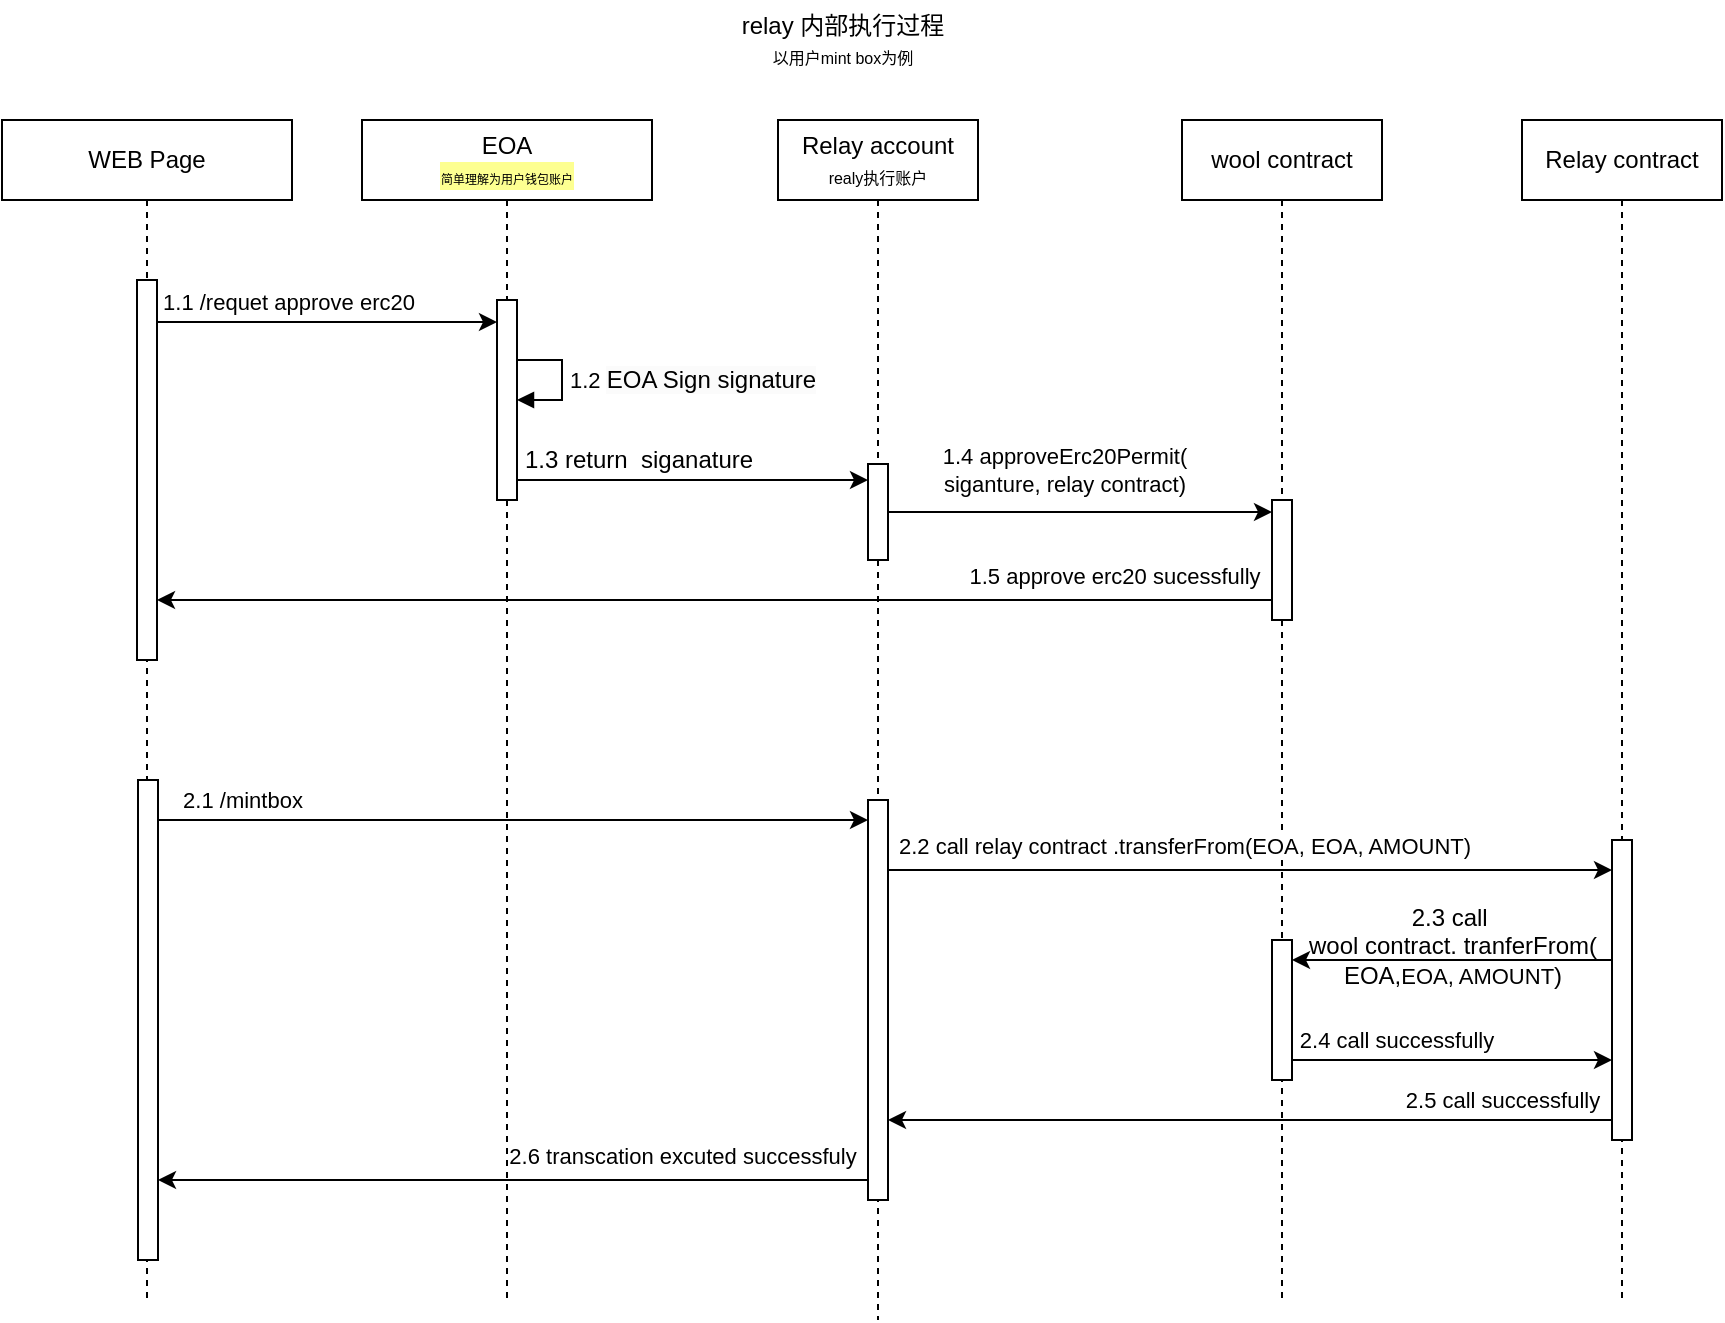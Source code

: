 <mxfile version="24.4.4" type="github">
  <diagram name="Page-1" id="-Ef7fVMwwg34oY_xVLL2">
    <mxGraphModel dx="1632" dy="437" grid="1" gridSize="10" guides="1" tooltips="1" connect="1" arrows="1" fold="1" page="1" pageScale="1" pageWidth="827" pageHeight="1169" math="0" shadow="0">
      <root>
        <mxCell id="0" />
        <mxCell id="1" parent="0" />
        <mxCell id="iS-BzEnSy-cz8t3YpHVA-1" value="EOA&lt;div&gt;&lt;font style=&quot;&quot;&gt;&lt;span style=&quot;background-color: rgba(250, 255, 10, 0.447); cursor: pointer;&quot; class=&quot;monica-mark monica-mark-ecf90c43-6ed8-4aec-8ac5-4817ee16226f&quot; data-id=&quot;ecf90c43-6ed8-4aec-8ac5-4817ee16226f&quot;&gt;&lt;font style=&quot;font-size: 6px;&quot;&gt;简单理解为用户钱包账户&lt;/font&gt;&lt;/span&gt;&lt;/font&gt;&lt;/div&gt;" style="shape=umlLifeline;perimeter=lifelinePerimeter;whiteSpace=wrap;html=1;container=1;dropTarget=0;collapsible=0;recursiveResize=0;outlineConnect=0;portConstraint=eastwest;newEdgeStyle={&quot;curved&quot;:0,&quot;rounded&quot;:0};" vertex="1" parent="1">
          <mxGeometry x="60" y="70" width="145" height="590" as="geometry" />
        </mxCell>
        <mxCell id="iS-BzEnSy-cz8t3YpHVA-5" value="" style="html=1;points=[[0,0,0,0,5],[0,1,0,0,-5],[1,0,0,0,5],[1,1,0,0,-5]];perimeter=orthogonalPerimeter;outlineConnect=0;targetShapes=umlLifeline;portConstraint=eastwest;newEdgeStyle={&quot;curved&quot;:0,&quot;rounded&quot;:0};" vertex="1" parent="iS-BzEnSy-cz8t3YpHVA-1">
          <mxGeometry x="67.5" y="90" width="10" height="100" as="geometry" />
        </mxCell>
        <mxCell id="iS-BzEnSy-cz8t3YpHVA-19" value="1.2&amp;nbsp;&lt;span style=&quot;font-size: 12px; text-align: center; background-color: rgb(251, 251, 251);&quot;&gt;EOA Sign signature&lt;/span&gt;" style="html=1;align=left;spacingLeft=2;endArrow=block;rounded=0;edgeStyle=orthogonalEdgeStyle;curved=0;rounded=0;" edge="1" parent="iS-BzEnSy-cz8t3YpHVA-1">
          <mxGeometry relative="1" as="geometry">
            <mxPoint x="77.5" y="120" as="sourcePoint" />
            <Array as="points">
              <mxPoint x="100" y="120" />
              <mxPoint x="100" y="140" />
            </Array>
            <mxPoint x="77.5" y="140" as="targetPoint" />
          </mxGeometry>
        </mxCell>
        <mxCell id="iS-BzEnSy-cz8t3YpHVA-2" value="Relay account&lt;div&gt;&lt;font style=&quot;font-size: 8px;&quot;&gt;realy执行账户&lt;/font&gt;&lt;/div&gt;" style="shape=umlLifeline;perimeter=lifelinePerimeter;whiteSpace=wrap;html=1;container=1;dropTarget=0;collapsible=0;recursiveResize=0;outlineConnect=0;portConstraint=eastwest;newEdgeStyle={&quot;curved&quot;:0,&quot;rounded&quot;:0};" vertex="1" parent="1">
          <mxGeometry x="268" y="70" width="100" height="600" as="geometry" />
        </mxCell>
        <mxCell id="iS-BzEnSy-cz8t3YpHVA-18" value="" style="html=1;points=[[0,0,0,0,5],[0,1,0,0,-5],[1,0,0,0,5],[1,1,0,0,-5]];perimeter=orthogonalPerimeter;outlineConnect=0;targetShapes=umlLifeline;portConstraint=eastwest;newEdgeStyle={&quot;curved&quot;:0,&quot;rounded&quot;:0};" vertex="1" parent="iS-BzEnSy-cz8t3YpHVA-2">
          <mxGeometry x="45" y="172" width="10" height="48" as="geometry" />
        </mxCell>
        <mxCell id="iS-BzEnSy-cz8t3YpHVA-28" value="" style="html=1;points=[[0,0,0,0,5],[0,1,0,0,-5],[1,0,0,0,5],[1,1,0,0,-5]];perimeter=orthogonalPerimeter;outlineConnect=0;targetShapes=umlLifeline;portConstraint=eastwest;newEdgeStyle={&quot;curved&quot;:0,&quot;rounded&quot;:0};" vertex="1" parent="iS-BzEnSy-cz8t3YpHVA-2">
          <mxGeometry x="45" y="340" width="10" height="200" as="geometry" />
        </mxCell>
        <mxCell id="iS-BzEnSy-cz8t3YpHVA-3" value="Relay contract" style="shape=umlLifeline;perimeter=lifelinePerimeter;whiteSpace=wrap;html=1;container=1;dropTarget=0;collapsible=0;recursiveResize=0;outlineConnect=0;portConstraint=eastwest;newEdgeStyle={&quot;curved&quot;:0,&quot;rounded&quot;:0};" vertex="1" parent="1">
          <mxGeometry x="640" y="70" width="100" height="590" as="geometry" />
        </mxCell>
        <mxCell id="iS-BzEnSy-cz8t3YpHVA-31" value="" style="html=1;points=[[0,0,0,0,5],[0,1,0,0,-5],[1,0,0,0,5],[1,1,0,0,-5]];perimeter=orthogonalPerimeter;outlineConnect=0;targetShapes=umlLifeline;portConstraint=eastwest;newEdgeStyle={&quot;curved&quot;:0,&quot;rounded&quot;:0};" vertex="1" parent="iS-BzEnSy-cz8t3YpHVA-3">
          <mxGeometry x="45" y="360" width="10" height="150" as="geometry" />
        </mxCell>
        <mxCell id="iS-BzEnSy-cz8t3YpHVA-4" value="wool contract" style="shape=umlLifeline;perimeter=lifelinePerimeter;whiteSpace=wrap;html=1;container=1;dropTarget=0;collapsible=0;recursiveResize=0;outlineConnect=0;portConstraint=eastwest;newEdgeStyle={&quot;curved&quot;:0,&quot;rounded&quot;:0};" vertex="1" parent="1">
          <mxGeometry x="470" y="70" width="100" height="590" as="geometry" />
        </mxCell>
        <mxCell id="iS-BzEnSy-cz8t3YpHVA-8" value="" style="html=1;points=[[0,0,0,0,5],[0,1,0,0,-5],[1,0,0,0,5],[1,1,0,0,-5]];perimeter=orthogonalPerimeter;outlineConnect=0;targetShapes=umlLifeline;portConstraint=eastwest;newEdgeStyle={&quot;curved&quot;:0,&quot;rounded&quot;:0};" vertex="1" parent="iS-BzEnSy-cz8t3YpHVA-4">
          <mxGeometry x="45" y="190" width="10" height="60" as="geometry" />
        </mxCell>
        <mxCell id="iS-BzEnSy-cz8t3YpHVA-34" value="" style="html=1;points=[[0,0,0,0,5],[0,1,0,0,-5],[1,0,0,0,5],[1,1,0,0,-5]];perimeter=orthogonalPerimeter;outlineConnect=0;targetShapes=umlLifeline;portConstraint=eastwest;newEdgeStyle={&quot;curved&quot;:0,&quot;rounded&quot;:0};" vertex="1" parent="iS-BzEnSy-cz8t3YpHVA-4">
          <mxGeometry x="45" y="410" width="10" height="70" as="geometry" />
        </mxCell>
        <mxCell id="iS-BzEnSy-cz8t3YpHVA-13" value="WEB Page" style="shape=umlLifeline;perimeter=lifelinePerimeter;whiteSpace=wrap;html=1;container=1;dropTarget=0;collapsible=0;recursiveResize=0;outlineConnect=0;portConstraint=eastwest;newEdgeStyle={&quot;curved&quot;:0,&quot;rounded&quot;:0};" vertex="1" parent="1">
          <mxGeometry x="-120" y="70" width="145" height="590" as="geometry" />
        </mxCell>
        <mxCell id="iS-BzEnSy-cz8t3YpHVA-14" value="" style="html=1;points=[[0,0,0,0,5],[0,1,0,0,-5],[1,0,0,0,5],[1,1,0,0,-5]];perimeter=orthogonalPerimeter;outlineConnect=0;targetShapes=umlLifeline;portConstraint=eastwest;newEdgeStyle={&quot;curved&quot;:0,&quot;rounded&quot;:0};" vertex="1" parent="iS-BzEnSy-cz8t3YpHVA-13">
          <mxGeometry x="67.5" y="80" width="10" height="190" as="geometry" />
        </mxCell>
        <mxCell id="iS-BzEnSy-cz8t3YpHVA-27" value="" style="html=1;points=[[0,0,0,0,5],[0,1,0,0,-5],[1,0,0,0,5],[1,1,0,0,-5]];perimeter=orthogonalPerimeter;outlineConnect=0;targetShapes=umlLifeline;portConstraint=eastwest;newEdgeStyle={&quot;curved&quot;:0,&quot;rounded&quot;:0};" vertex="1" parent="iS-BzEnSy-cz8t3YpHVA-13">
          <mxGeometry x="68" y="330" width="10" height="240" as="geometry" />
        </mxCell>
        <mxCell id="iS-BzEnSy-cz8t3YpHVA-15" style="edgeStyle=orthogonalEdgeStyle;rounded=0;orthogonalLoop=1;jettySize=auto;html=1;curved=0;" edge="1" parent="1" target="iS-BzEnSy-cz8t3YpHVA-5">
          <mxGeometry relative="1" as="geometry">
            <mxPoint x="-42.5" y="170" as="sourcePoint" />
            <mxPoint x="120" y="170" as="targetPoint" />
            <Array as="points">
              <mxPoint x="-43" y="171" />
            </Array>
          </mxGeometry>
        </mxCell>
        <mxCell id="iS-BzEnSy-cz8t3YpHVA-16" value="1.1 /requet approve erc20" style="edgeLabel;html=1;align=center;verticalAlign=middle;resizable=0;points=[];" vertex="1" connectable="0" parent="iS-BzEnSy-cz8t3YpHVA-15">
          <mxGeometry x="-0.847" y="3" relative="1" as="geometry">
            <mxPoint x="53" y="-7" as="offset" />
          </mxGeometry>
        </mxCell>
        <mxCell id="iS-BzEnSy-cz8t3YpHVA-20" style="edgeStyle=orthogonalEdgeStyle;rounded=0;orthogonalLoop=1;jettySize=auto;html=1;curved=0;" edge="1" parent="1" source="iS-BzEnSy-cz8t3YpHVA-5" target="iS-BzEnSy-cz8t3YpHVA-18">
          <mxGeometry relative="1" as="geometry">
            <Array as="points">
              <mxPoint x="190" y="250" />
              <mxPoint x="190" y="250" />
            </Array>
          </mxGeometry>
        </mxCell>
        <mxCell id="iS-BzEnSy-cz8t3YpHVA-21" value="1.3 return&amp;nbsp; siganature" style="text;html=1;align=center;verticalAlign=middle;resizable=0;points=[];autosize=1;strokeColor=none;fillColor=none;" vertex="1" parent="1">
          <mxGeometry x="128" y="225" width="140" height="30" as="geometry" />
        </mxCell>
        <mxCell id="iS-BzEnSy-cz8t3YpHVA-22" style="edgeStyle=orthogonalEdgeStyle;rounded=0;orthogonalLoop=1;jettySize=auto;html=1;curved=0;" edge="1" parent="1" source="iS-BzEnSy-cz8t3YpHVA-18" target="iS-BzEnSy-cz8t3YpHVA-8">
          <mxGeometry relative="1" as="geometry">
            <Array as="points">
              <mxPoint x="420" y="266" />
              <mxPoint x="420" y="266" />
            </Array>
          </mxGeometry>
        </mxCell>
        <mxCell id="iS-BzEnSy-cz8t3YpHVA-23" value="1.4 approveErc20Permit(&lt;div&gt;&lt;div&gt;siganture, relay contract)&lt;/div&gt;&lt;/div&gt;" style="edgeLabel;html=1;align=center;verticalAlign=middle;resizable=0;points=[];" vertex="1" connectable="0" parent="iS-BzEnSy-cz8t3YpHVA-22">
          <mxGeometry x="-0.798" y="2" relative="1" as="geometry">
            <mxPoint x="68" y="-19" as="offset" />
          </mxGeometry>
        </mxCell>
        <mxCell id="iS-BzEnSy-cz8t3YpHVA-24" style="edgeStyle=orthogonalEdgeStyle;rounded=0;orthogonalLoop=1;jettySize=auto;html=1;curved=0;" edge="1" parent="1" source="iS-BzEnSy-cz8t3YpHVA-8" target="iS-BzEnSy-cz8t3YpHVA-14">
          <mxGeometry relative="1" as="geometry">
            <mxPoint x="30" y="332.581" as="targetPoint" />
            <Array as="points">
              <mxPoint x="380" y="310" />
              <mxPoint x="380" y="310" />
            </Array>
          </mxGeometry>
        </mxCell>
        <mxCell id="iS-BzEnSy-cz8t3YpHVA-25" value="1.5 approve erc20 sucessfully" style="edgeLabel;html=1;align=center;verticalAlign=middle;resizable=0;points=[];" vertex="1" connectable="0" parent="iS-BzEnSy-cz8t3YpHVA-24">
          <mxGeometry x="-0.615" y="-3" relative="1" as="geometry">
            <mxPoint x="28" y="-9" as="offset" />
          </mxGeometry>
        </mxCell>
        <mxCell id="iS-BzEnSy-cz8t3YpHVA-29" style="edgeStyle=orthogonalEdgeStyle;rounded=0;orthogonalLoop=1;jettySize=auto;html=1;curved=0;" edge="1" parent="1" source="iS-BzEnSy-cz8t3YpHVA-27" target="iS-BzEnSy-cz8t3YpHVA-28">
          <mxGeometry relative="1" as="geometry">
            <Array as="points">
              <mxPoint x="230" y="420" />
              <mxPoint x="230" y="420" />
            </Array>
          </mxGeometry>
        </mxCell>
        <mxCell id="iS-BzEnSy-cz8t3YpHVA-30" value="2.1 /mintbox" style="edgeLabel;html=1;align=center;verticalAlign=middle;resizable=0;points=[];" vertex="1" connectable="0" parent="iS-BzEnSy-cz8t3YpHVA-29">
          <mxGeometry x="-0.874" y="2" relative="1" as="geometry">
            <mxPoint x="19" y="-8" as="offset" />
          </mxGeometry>
        </mxCell>
        <mxCell id="iS-BzEnSy-cz8t3YpHVA-32" style="edgeStyle=orthogonalEdgeStyle;rounded=0;orthogonalLoop=1;jettySize=auto;html=1;curved=0;" edge="1" parent="1" source="iS-BzEnSy-cz8t3YpHVA-28" target="iS-BzEnSy-cz8t3YpHVA-31">
          <mxGeometry relative="1" as="geometry">
            <Array as="points">
              <mxPoint x="590" y="445" />
              <mxPoint x="590" y="445" />
            </Array>
          </mxGeometry>
        </mxCell>
        <mxCell id="iS-BzEnSy-cz8t3YpHVA-33" value="2.2 call relay contract .transferFrom(EOA, EOA, AMOUNT)" style="edgeLabel;html=1;align=center;verticalAlign=middle;resizable=0;points=[];" vertex="1" connectable="0" parent="iS-BzEnSy-cz8t3YpHVA-32">
          <mxGeometry x="-0.917" relative="1" as="geometry">
            <mxPoint x="133" y="-12" as="offset" />
          </mxGeometry>
        </mxCell>
        <mxCell id="iS-BzEnSy-cz8t3YpHVA-35" style="edgeStyle=orthogonalEdgeStyle;rounded=0;orthogonalLoop=1;jettySize=auto;html=1;curved=0;" edge="1" parent="1" source="iS-BzEnSy-cz8t3YpHVA-31" target="iS-BzEnSy-cz8t3YpHVA-34">
          <mxGeometry relative="1" as="geometry">
            <Array as="points">
              <mxPoint x="560" y="490" />
              <mxPoint x="560" y="490" />
            </Array>
          </mxGeometry>
        </mxCell>
        <mxCell id="iS-BzEnSy-cz8t3YpHVA-36" value="2.3 call&amp;nbsp;&lt;div&gt;wool contract. tranferFrom(&lt;/div&gt;&lt;div&gt;EOA,&lt;span style=&quot;font-size: 11px; background-color: rgb(255, 255, 255);&quot;&gt;EOA, AMOUNT&lt;/span&gt;)&lt;/div&gt;" style="text;html=1;align=center;verticalAlign=middle;resizable=0;points=[];autosize=1;strokeColor=none;fillColor=none;" vertex="1" parent="1">
          <mxGeometry x="520" y="453" width="170" height="60" as="geometry" />
        </mxCell>
        <mxCell id="iS-BzEnSy-cz8t3YpHVA-37" style="edgeStyle=orthogonalEdgeStyle;rounded=0;orthogonalLoop=1;jettySize=auto;html=1;curved=0;" edge="1" parent="1" source="iS-BzEnSy-cz8t3YpHVA-34" target="iS-BzEnSy-cz8t3YpHVA-31">
          <mxGeometry relative="1" as="geometry">
            <Array as="points">
              <mxPoint x="640" y="540" />
              <mxPoint x="640" y="540" />
            </Array>
          </mxGeometry>
        </mxCell>
        <mxCell id="iS-BzEnSy-cz8t3YpHVA-38" value="2.4 call successfully" style="edgeLabel;html=1;align=center;verticalAlign=middle;resizable=0;points=[];" vertex="1" connectable="0" parent="iS-BzEnSy-cz8t3YpHVA-37">
          <mxGeometry x="-0.863" y="3" relative="1" as="geometry">
            <mxPoint x="41" y="-7" as="offset" />
          </mxGeometry>
        </mxCell>
        <mxCell id="iS-BzEnSy-cz8t3YpHVA-39" style="edgeStyle=orthogonalEdgeStyle;rounded=0;orthogonalLoop=1;jettySize=auto;html=1;curved=0;" edge="1" parent="1" source="iS-BzEnSy-cz8t3YpHVA-31" target="iS-BzEnSy-cz8t3YpHVA-28">
          <mxGeometry relative="1" as="geometry">
            <Array as="points">
              <mxPoint x="600" y="570" />
              <mxPoint x="600" y="570" />
            </Array>
          </mxGeometry>
        </mxCell>
        <mxCell id="iS-BzEnSy-cz8t3YpHVA-40" value="2.5 call successfully" style="edgeLabel;html=1;align=center;verticalAlign=middle;resizable=0;points=[];" vertex="1" connectable="0" parent="1">
          <mxGeometry x="629.998" y="560.0" as="geometry" />
        </mxCell>
        <mxCell id="iS-BzEnSy-cz8t3YpHVA-41" style="edgeStyle=orthogonalEdgeStyle;rounded=0;orthogonalLoop=1;jettySize=auto;html=1;curved=0;" edge="1" parent="1" source="iS-BzEnSy-cz8t3YpHVA-28" target="iS-BzEnSy-cz8t3YpHVA-27">
          <mxGeometry relative="1" as="geometry">
            <Array as="points">
              <mxPoint x="50" y="600" />
              <mxPoint x="50" y="600" />
            </Array>
          </mxGeometry>
        </mxCell>
        <mxCell id="iS-BzEnSy-cz8t3YpHVA-42" value="2.6 transcation excuted successfuly" style="edgeLabel;html=1;align=center;verticalAlign=middle;resizable=0;points=[];" vertex="1" connectable="0" parent="iS-BzEnSy-cz8t3YpHVA-41">
          <mxGeometry x="-0.21" y="-2" relative="1" as="geometry">
            <mxPoint x="47" y="-10" as="offset" />
          </mxGeometry>
        </mxCell>
        <mxCell id="iS-BzEnSy-cz8t3YpHVA-43" value="relay 内部执行过程&lt;div&gt;&lt;font style=&quot;font-size: 8px;&quot;&gt;以用户mint box为例&lt;/font&gt;&lt;/div&gt;" style="text;html=1;align=center;verticalAlign=middle;resizable=0;points=[];autosize=1;strokeColor=none;fillColor=none;" vertex="1" parent="1">
          <mxGeometry x="240" y="10" width="120" height="40" as="geometry" />
        </mxCell>
      </root>
    </mxGraphModel>
  </diagram>
</mxfile>
